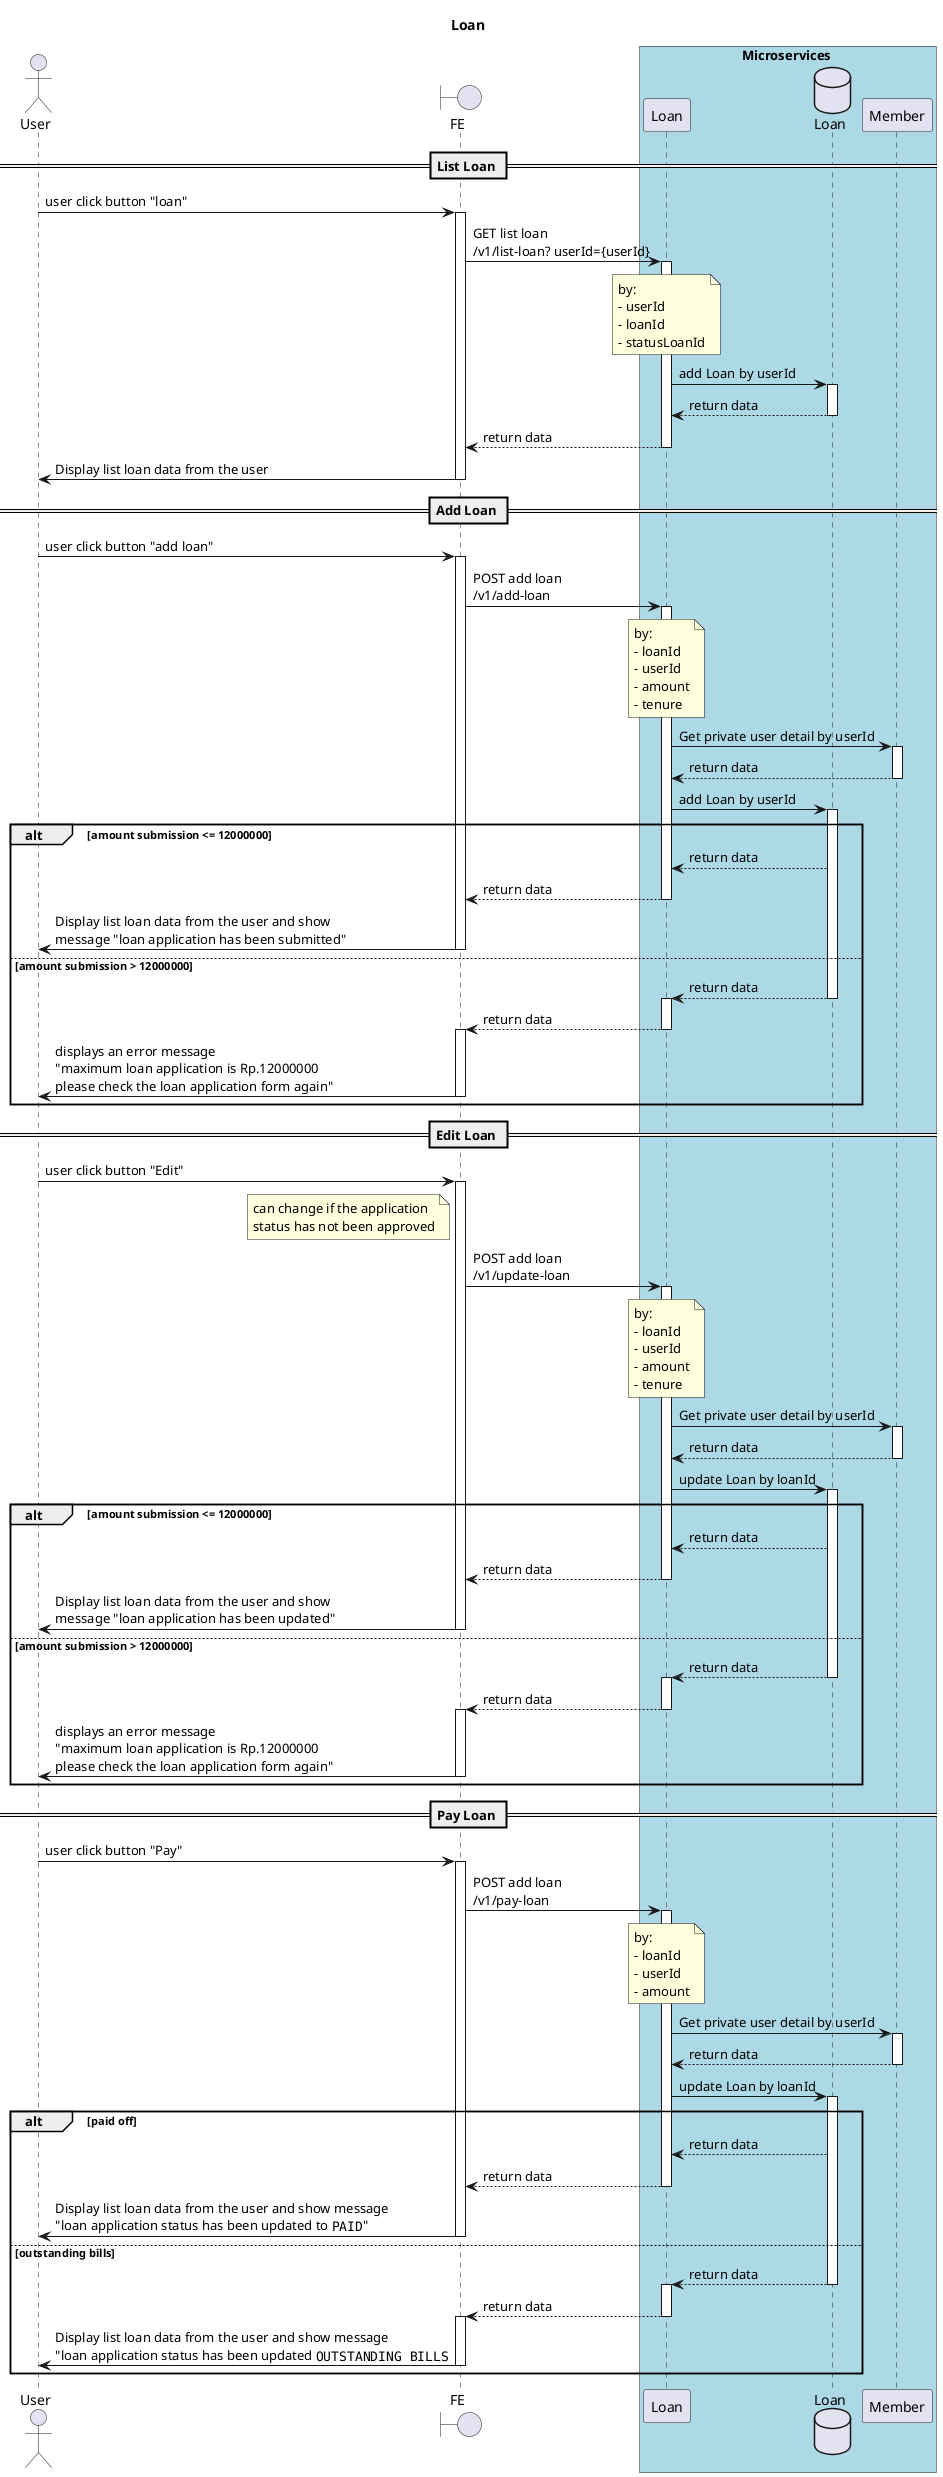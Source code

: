 @startuml "Loan"

title "Loan"


actor User as user
boundary "FE" as fe

box Microservices #LightBlue
participant Loan as msLoan
database Loan as dbLoan
participant Member as msMember
end box

== List Loan ==
user -> fe++ : user click button "loan"
fe-> msLoan ++: GET list loan\n/v1/list-loan? userId={userId}
note over msLoan
    by:
    - userId
    - loanId
    - statusLoanId
end note
msLoan ->dbLoan++ : add Loan by userId
dbLoan-->msLoan--: return data
msLoan-->fe--: return data
fe->user --: Display list loan data from the user

== Add Loan ==
user -> fe++ : user click button "add loan"
fe-> msLoan ++: POST add loan\n/v1/add-loan
note over msLoan
    by:
    - loanId
    - userId
    - amount
    - tenure
end note
msLoan->msMember++:Get private user detail by userId
msMember-->msLoan--: return data
msLoan ->dbLoan++ : add Loan by userId
alt amount submission <= 12000000
    dbLoan-->msLoan: return data
    msLoan-->fe--: return data
    fe->user --: Display list loan data from the user and show \nmessage "loan application has been submitted"
else amount submission > 12000000
    dbLoan-->msLoan--++: return data
    msLoan-->fe--++: return data
    fe->user --: displays an error message \n"maximum loan application is Rp.12000000 \nplease check the loan application form again"
end

== Edit Loan ==
user -> fe++ : user click button "Edit"
note left fe
    can change if the application 
    status has not been approved
end note
fe-> msLoan ++: POST add loan\n/v1/update-loan
note over msLoan
    by:
    - loanId
    - userId
    - amount
    - tenure
end note
msLoan->msMember++:Get private user detail by userId
msMember-->msLoan--: return data
msLoan ->dbLoan++ : update Loan by loanId
alt amount submission <= 12000000
    dbLoan-->msLoan: return data
    msLoan-->fe--: return data
    fe->user --: Display list loan data from the user and show \nmessage "loan application has been updated"
else amount submission > 12000000
    dbLoan-->msLoan--++: return data
    msLoan-->fe--++: return data
    fe->user --: displays an error message \n"maximum loan application is Rp.12000000 \nplease check the loan application form again"
end

== Pay Loan ==
user -> fe++ : user click button "Pay"
fe-> msLoan ++: POST add loan\n/v1/pay-loan
note over msLoan
    by:
    - loanId
    - userId
    - amount
end note
msLoan->msMember++:Get private user detail by userId
msMember-->msLoan--: return data
msLoan ->dbLoan++ : update Loan by loanId
alt paid off
    dbLoan-->msLoan: return data
    msLoan-->fe--: return data
    fe->user --: Display list loan data from the user and show message \n"loan application status has been updated to ""PAID"""
else outstanding bills
    dbLoan-->msLoan--++: return data
    msLoan-->fe--++: return data
    fe->user --: Display list loan data from the user and show message \n"loan application status has been updated ""OUTSTANDING BILLS""
end
@enduml